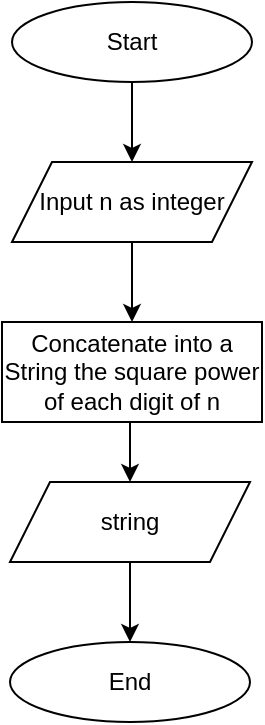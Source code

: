 <mxfile scale="1" border="0" version="24.8.6">
  <diagram name="Page-1" id="z9LAb5Ok6JyxKWv0N6qz">
    <mxGraphModel dx="819" dy="473" grid="1" gridSize="10" guides="1" tooltips="1" connect="1" arrows="1" fold="1" page="1" pageScale="1" pageWidth="850" pageHeight="1100" background="#ffffff" math="0" shadow="0">
      <root>
        <mxCell id="0" />
        <mxCell id="1" parent="0" />
        <mxCell id="IAnWaaNqXIJdnMADpOCD-1" value="Start" style="ellipse;whiteSpace=wrap;html=1;" vertex="1" parent="1">
          <mxGeometry x="560" y="40" width="120" height="40" as="geometry" />
        </mxCell>
        <mxCell id="IAnWaaNqXIJdnMADpOCD-2" value="Input n as integer" style="shape=parallelogram;perimeter=parallelogramPerimeter;whiteSpace=wrap;html=1;fixedSize=1;" vertex="1" parent="1">
          <mxGeometry x="560" y="120" width="120" height="40" as="geometry" />
        </mxCell>
        <mxCell id="IAnWaaNqXIJdnMADpOCD-3" value="" style="edgeStyle=orthogonalEdgeStyle;rounded=0;orthogonalLoop=1;jettySize=auto;html=1;entryX=0.5;entryY=0;entryDx=0;entryDy=0;exitX=0.5;exitY=1;exitDx=0;exitDy=0;" edge="1" parent="1" source="IAnWaaNqXIJdnMADpOCD-1" target="IAnWaaNqXIJdnMADpOCD-2">
          <mxGeometry relative="1" as="geometry">
            <mxPoint x="410" y="170" as="targetPoint" />
            <mxPoint x="410" y="110" as="sourcePoint" />
          </mxGeometry>
        </mxCell>
        <mxCell id="IAnWaaNqXIJdnMADpOCD-8" value="" style="edgeStyle=orthogonalEdgeStyle;rounded=0;orthogonalLoop=1;jettySize=auto;html=1;entryX=0.5;entryY=0;entryDx=0;entryDy=0;exitX=0.5;exitY=1;exitDx=0;exitDy=0;" edge="1" parent="1" source="IAnWaaNqXIJdnMADpOCD-2">
          <mxGeometry relative="1" as="geometry">
            <mxPoint x="620.0" y="200" as="targetPoint" />
            <mxPoint x="690" y="230" as="sourcePoint" />
          </mxGeometry>
        </mxCell>
        <mxCell id="IAnWaaNqXIJdnMADpOCD-16" value="string" style="shape=parallelogram;perimeter=parallelogramPerimeter;whiteSpace=wrap;html=1;fixedSize=1;" vertex="1" parent="1">
          <mxGeometry x="559" y="280" width="120" height="40" as="geometry" />
        </mxCell>
        <mxCell id="IAnWaaNqXIJdnMADpOCD-17" value="End" style="ellipse;whiteSpace=wrap;html=1;" vertex="1" parent="1">
          <mxGeometry x="559" y="360" width="120" height="40" as="geometry" />
        </mxCell>
        <mxCell id="IAnWaaNqXIJdnMADpOCD-18" value="" style="edgeStyle=orthogonalEdgeStyle;rounded=0;orthogonalLoop=1;jettySize=auto;html=1;entryX=0.5;entryY=0;entryDx=0;entryDy=0;exitX=0.5;exitY=1;exitDx=0;exitDy=0;" edge="1" parent="1" target="IAnWaaNqXIJdnMADpOCD-16" source="IAnWaaNqXIJdnMADpOCD-31">
          <mxGeometry relative="1" as="geometry">
            <mxPoint x="635" y="294" as="targetPoint" />
            <mxPoint x="685" y="384" as="sourcePoint" />
          </mxGeometry>
        </mxCell>
        <mxCell id="IAnWaaNqXIJdnMADpOCD-20" value="" style="edgeStyle=orthogonalEdgeStyle;rounded=0;orthogonalLoop=1;jettySize=auto;html=1;entryX=0.5;entryY=0;entryDx=0;entryDy=0;exitX=0.5;exitY=1;exitDx=0;exitDy=0;" edge="1" parent="1" source="IAnWaaNqXIJdnMADpOCD-16" target="IAnWaaNqXIJdnMADpOCD-17">
          <mxGeometry relative="1" as="geometry">
            <mxPoint x="629" y="374" as="targetPoint" />
            <mxPoint x="629" y="334" as="sourcePoint" />
            <Array as="points">
              <mxPoint x="619" y="350" />
              <mxPoint x="619" y="350" />
            </Array>
          </mxGeometry>
        </mxCell>
        <mxCell id="IAnWaaNqXIJdnMADpOCD-31" value="Concatenate into a String the square power of each digit of n" style="rounded=0;whiteSpace=wrap;html=1;" vertex="1" parent="1">
          <mxGeometry x="555" y="200" width="130" height="50" as="geometry" />
        </mxCell>
      </root>
    </mxGraphModel>
  </diagram>
</mxfile>
